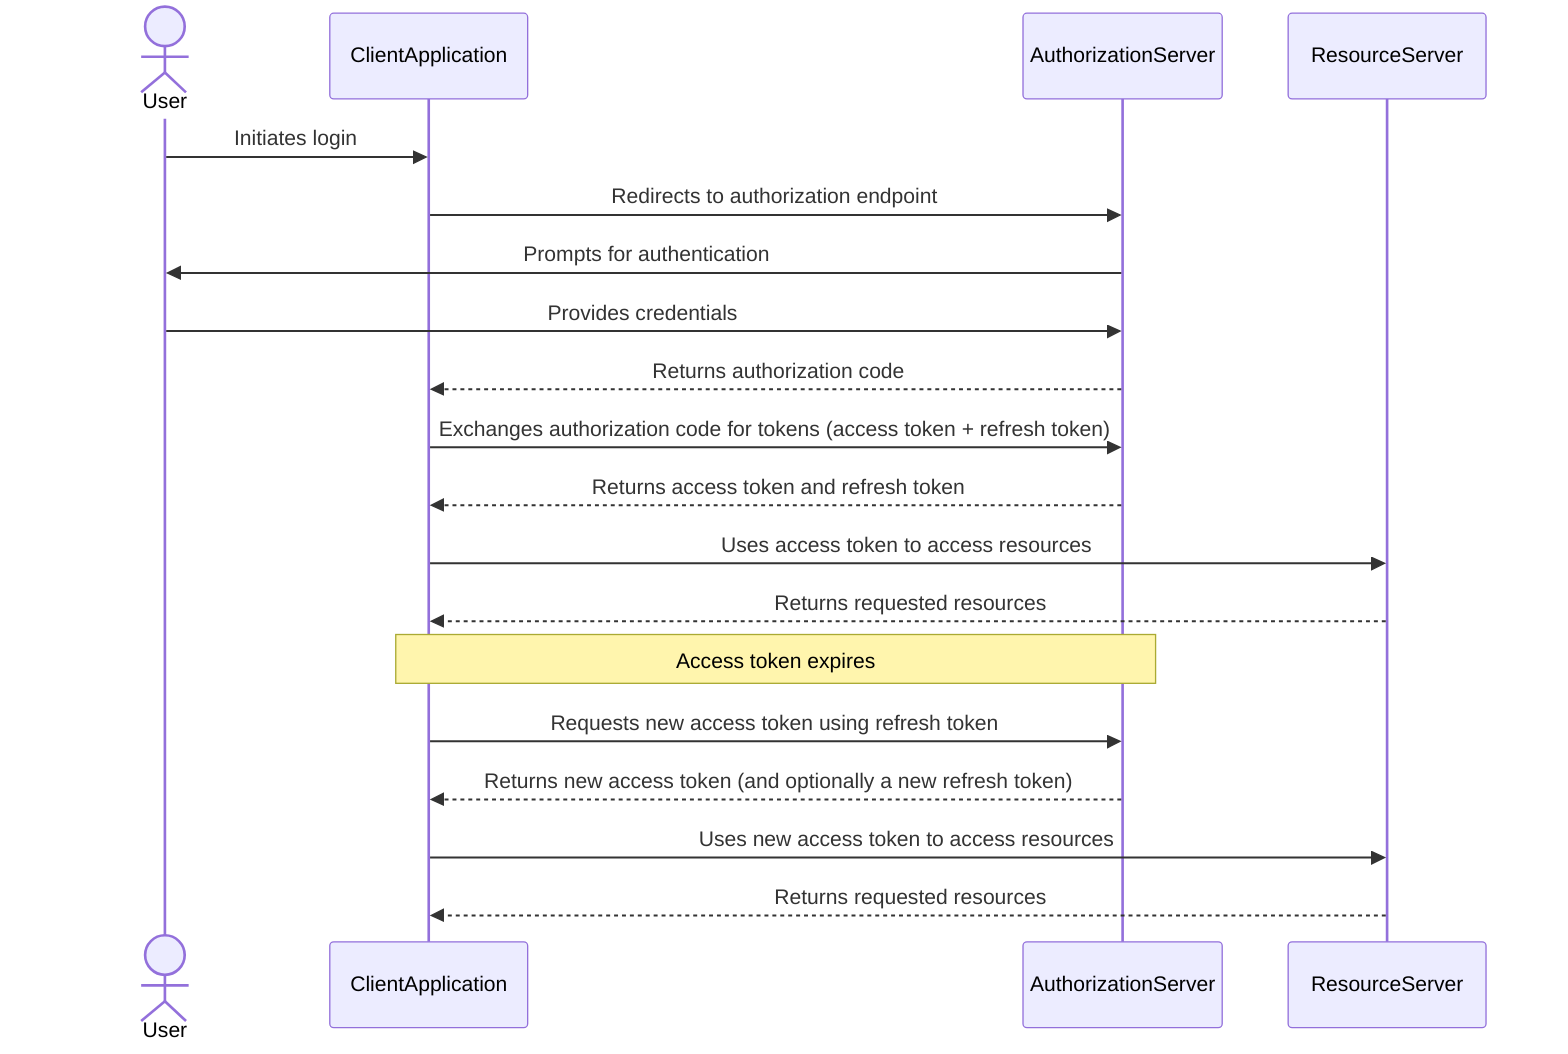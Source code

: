sequenceDiagram
    actor User
    participant ClientApplication
    participant AuthorizationServer
    participant ResourceServer

    User->>ClientApplication: Initiates login
    ClientApplication->>AuthorizationServer: Redirects to authorization endpoint
    AuthorizationServer->>User: Prompts for authentication
    User->>AuthorizationServer: Provides credentials
    AuthorizationServer-->>ClientApplication: Returns authorization code
    ClientApplication->>AuthorizationServer: Exchanges authorization code for tokens (access token + refresh token)
    AuthorizationServer-->>ClientApplication: Returns access token and refresh token

    ClientApplication->>ResourceServer: Uses access token to access resources
    ResourceServer-->>ClientApplication: Returns requested resources

    Note over ClientApplication,AuthorizationServer: Access token expires
    ClientApplication->>AuthorizationServer: Requests new access token using refresh token
    AuthorizationServer-->>ClientApplication: Returns new access token (and optionally a new refresh token)

    ClientApplication->>ResourceServer: Uses new access token to access resources
    ResourceServer-->>ClientApplication: Returns requested resources